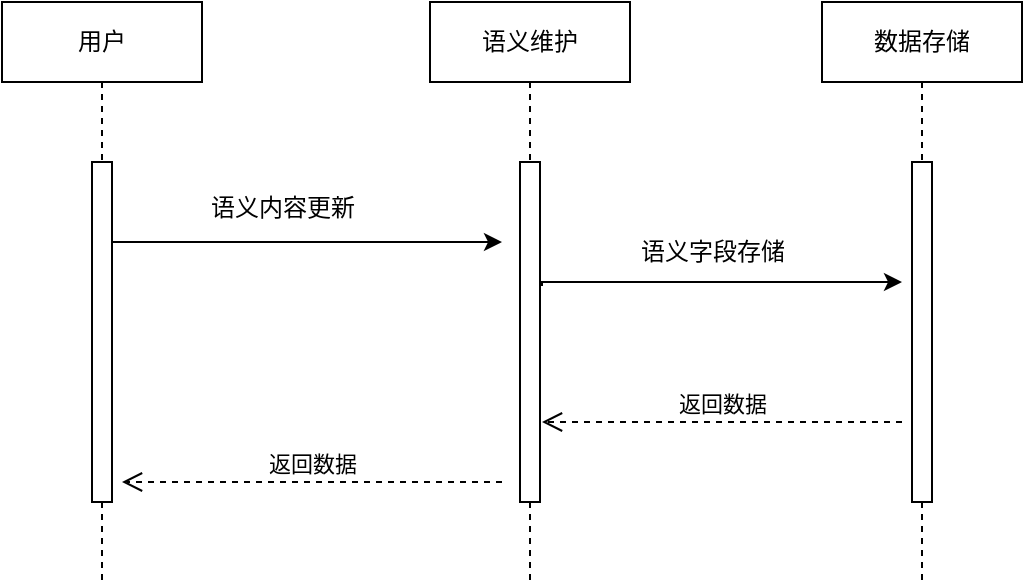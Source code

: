 <mxfile version="27.1.4">
  <diagram name="第 1 页" id="MfIFG6zJ9QqYfpl9coRl">
    <mxGraphModel dx="902" dy="464" grid="1" gridSize="10" guides="1" tooltips="1" connect="1" arrows="1" fold="1" page="1" pageScale="1" pageWidth="827" pageHeight="1169" math="0" shadow="0">
      <root>
        <mxCell id="0" />
        <mxCell id="1" parent="0" />
        <mxCell id="7Od66dSv7Lf0fgTr6rLx-1" value="用户" style="shape=umlLifeline;perimeter=lifelinePerimeter;whiteSpace=wrap;html=1;container=1;dropTarget=0;collapsible=0;recursiveResize=0;outlineConnect=0;portConstraint=eastwest;newEdgeStyle={&quot;curved&quot;:0,&quot;rounded&quot;:0};" vertex="1" parent="1">
          <mxGeometry x="150" y="50" width="100" height="290" as="geometry" />
        </mxCell>
        <mxCell id="7Od66dSv7Lf0fgTr6rLx-4" value="" style="html=1;points=[[0,0,0,0,5],[0,1,0,0,-5],[1,0,0,0,5],[1,1,0,0,-5]];perimeter=orthogonalPerimeter;outlineConnect=0;targetShapes=umlLifeline;portConstraint=eastwest;newEdgeStyle={&quot;curved&quot;:0,&quot;rounded&quot;:0};" vertex="1" parent="7Od66dSv7Lf0fgTr6rLx-1">
          <mxGeometry x="45" y="80" width="10" height="170" as="geometry" />
        </mxCell>
        <mxCell id="7Od66dSv7Lf0fgTr6rLx-2" value="语义维护" style="shape=umlLifeline;perimeter=lifelinePerimeter;whiteSpace=wrap;html=1;container=1;dropTarget=0;collapsible=0;recursiveResize=0;outlineConnect=0;portConstraint=eastwest;newEdgeStyle={&quot;curved&quot;:0,&quot;rounded&quot;:0};" vertex="1" parent="1">
          <mxGeometry x="364" y="50" width="100" height="290" as="geometry" />
        </mxCell>
        <mxCell id="7Od66dSv7Lf0fgTr6rLx-5" value="" style="html=1;points=[[0,0,0,0,5],[0,1,0,0,-5],[1,0,0,0,5],[1,1,0,0,-5]];perimeter=orthogonalPerimeter;outlineConnect=0;targetShapes=umlLifeline;portConstraint=eastwest;newEdgeStyle={&quot;curved&quot;:0,&quot;rounded&quot;:0};" vertex="1" parent="7Od66dSv7Lf0fgTr6rLx-2">
          <mxGeometry x="45" y="80" width="10" height="170" as="geometry" />
        </mxCell>
        <mxCell id="7Od66dSv7Lf0fgTr6rLx-3" value="数据存储" style="shape=umlLifeline;perimeter=lifelinePerimeter;whiteSpace=wrap;html=1;container=1;dropTarget=0;collapsible=0;recursiveResize=0;outlineConnect=0;portConstraint=eastwest;newEdgeStyle={&quot;curved&quot;:0,&quot;rounded&quot;:0};" vertex="1" parent="1">
          <mxGeometry x="560" y="50" width="100" height="290" as="geometry" />
        </mxCell>
        <mxCell id="7Od66dSv7Lf0fgTr6rLx-10" value="" style="html=1;points=[[0,0,0,0,5],[0,1,0,0,-5],[1,0,0,0,5],[1,1,0,0,-5]];perimeter=orthogonalPerimeter;outlineConnect=0;targetShapes=umlLifeline;portConstraint=eastwest;newEdgeStyle={&quot;curved&quot;:0,&quot;rounded&quot;:0};" vertex="1" parent="7Od66dSv7Lf0fgTr6rLx-3">
          <mxGeometry x="45" y="80" width="10" height="170" as="geometry" />
        </mxCell>
        <mxCell id="7Od66dSv7Lf0fgTr6rLx-6" style="edgeStyle=orthogonalEdgeStyle;rounded=0;orthogonalLoop=1;jettySize=auto;html=1;curved=0;" edge="1" parent="1">
          <mxGeometry relative="1" as="geometry">
            <mxPoint x="400" y="170" as="targetPoint" />
            <mxPoint x="205" y="170" as="sourcePoint" />
            <Array as="points">
              <mxPoint x="240" y="170" />
              <mxPoint x="240" y="170" />
            </Array>
          </mxGeometry>
        </mxCell>
        <mxCell id="7Od66dSv7Lf0fgTr6rLx-7" value="语义内容更新" style="text;html=1;align=center;verticalAlign=middle;resizable=0;points=[];autosize=1;strokeColor=none;fillColor=none;" vertex="1" parent="1">
          <mxGeometry x="240" y="138" width="100" height="30" as="geometry" />
        </mxCell>
        <mxCell id="7Od66dSv7Lf0fgTr6rLx-8" style="edgeStyle=orthogonalEdgeStyle;rounded=0;orthogonalLoop=1;jettySize=auto;html=1;curved=0;" edge="1" parent="1">
          <mxGeometry relative="1" as="geometry">
            <mxPoint x="600" y="190" as="targetPoint" />
            <mxPoint x="420" y="192" as="sourcePoint" />
            <Array as="points">
              <mxPoint x="420" y="190" />
            </Array>
          </mxGeometry>
        </mxCell>
        <mxCell id="7Od66dSv7Lf0fgTr6rLx-9" value="语义字段存储" style="text;html=1;align=center;verticalAlign=middle;resizable=0;points=[];autosize=1;strokeColor=none;fillColor=none;" vertex="1" parent="1">
          <mxGeometry x="455" y="160" width="100" height="30" as="geometry" />
        </mxCell>
        <mxCell id="7Od66dSv7Lf0fgTr6rLx-11" value="返回数据" style="html=1;verticalAlign=bottom;endArrow=open;dashed=1;endSize=8;curved=0;rounded=0;" edge="1" parent="1">
          <mxGeometry relative="1" as="geometry">
            <mxPoint x="600" y="260" as="sourcePoint" />
            <mxPoint x="420" y="260" as="targetPoint" />
          </mxGeometry>
        </mxCell>
        <mxCell id="7Od66dSv7Lf0fgTr6rLx-12" value="返回数据" style="html=1;verticalAlign=bottom;endArrow=open;dashed=1;endSize=8;curved=0;rounded=0;" edge="1" parent="1">
          <mxGeometry relative="1" as="geometry">
            <mxPoint x="400" y="290" as="sourcePoint" />
            <mxPoint x="210" y="290" as="targetPoint" />
          </mxGeometry>
        </mxCell>
      </root>
    </mxGraphModel>
  </diagram>
</mxfile>
